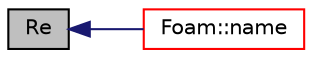 digraph "Re"
{
  bgcolor="transparent";
  edge [fontname="Helvetica",fontsize="10",labelfontname="Helvetica",labelfontsize="10"];
  node [fontname="Helvetica",fontsize="10",shape=record];
  rankdir="LR";
  Node1 [label="Re",height=0.2,width=0.4,color="black", fillcolor="grey75", style="filled", fontcolor="black"];
  Node1 -> Node2 [dir="back",color="midnightblue",fontsize="10",style="solid",fontname="Helvetica"];
  Node2 [label="Foam::name",height=0.2,width=0.4,color="red",URL="$a10742.html#adcb0df2bd4953cb6bb390272d8263c3a",tooltip="Return a string representation of a complex. "];
}
